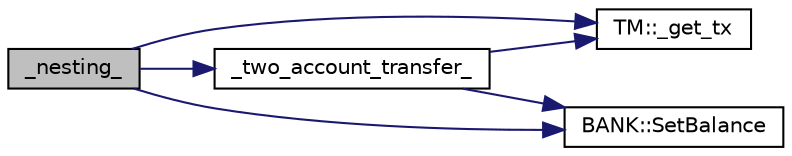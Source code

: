 digraph "_nesting_"
{
  edge [fontname="Helvetica",fontsize="10",labelfontname="Helvetica",labelfontsize="10"];
  node [fontname="Helvetica",fontsize="10",shape=record];
  rankdir="LR";
  Node1 [label="_nesting_",height=0.2,width=0.4,color="black", fillcolor="grey75", style="filled", fontcolor="black"];
  Node1 -> Node2 [color="midnightblue",fontsize="10",style="solid",fontname="Helvetica"];
  Node2 [label="TM::_get_tx",height=0.2,width=0.4,color="black", fillcolor="white", style="filled",URL="$class_t_m.html#a41cb0226cc4080c931651b13f74a0075",tooltip="_get_tx std::shared_ptr<TX>, returning a shared pointer with the transaction "];
  Node1 -> Node3 [color="midnightblue",fontsize="10",style="solid",fontname="Helvetica"];
  Node3 [label="BANK::SetBalance",height=0.2,width=0.4,color="black", fillcolor="white", style="filled",URL="$class_b_a_n_k.html#ae3e45b407bf8ec7175662442ea24b7c0"];
  Node1 -> Node4 [color="midnightblue",fontsize="10",style="solid",fontname="Helvetica"];
  Node4 [label="_two_account_transfer_",height=0.2,width=0.4,color="black", fillcolor="white", style="filled",URL="$main_8cpp.html#a83aef8c5b69afef4e38d14c17fe782b3",tooltip="two_account_transfer function, takes two std::shared_ptr<OSTM> pointer, the Transaction manager..."];
  Node4 -> Node2 [color="midnightblue",fontsize="10",style="solid",fontname="Helvetica"];
  Node4 -> Node3 [color="midnightblue",fontsize="10",style="solid",fontname="Helvetica"];
}
